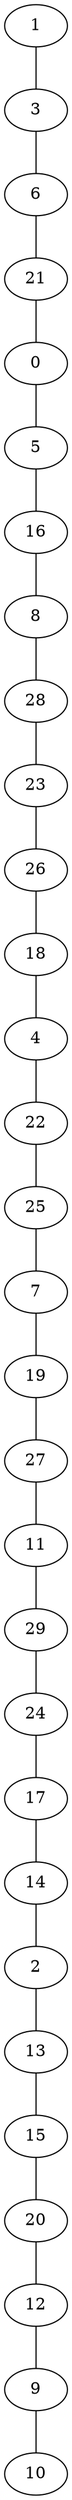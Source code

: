 strict graph G {
1;
3;
6;
21;
0;
5;
16;
8;
28;
23;
26;
18;
4;
22;
25;
7;
19;
27;
11;
29;
24;
17;
14;
2;
13;
15;
20;
12;
9;
10;
9 -- 10;
27 -- 11;
18 -- 4;
3 -- 6;
16 -- 8;
13 -- 15;
20 -- 12;
6 -- 21;
26 -- 18;
17 -- 14;
25 -- 7;
29 -- 24;
24 -- 17;
1 -- 3;
12 -- 9;
22 -- 25;
15 -- 20;
2 -- 13;
19 -- 27;
0 -- 5;
7 -- 19;
5 -- 16;
14 -- 2;
4 -- 22;
11 -- 29;
21 -- 0;
23 -- 26;
28 -- 23;
8 -- 28;
}
